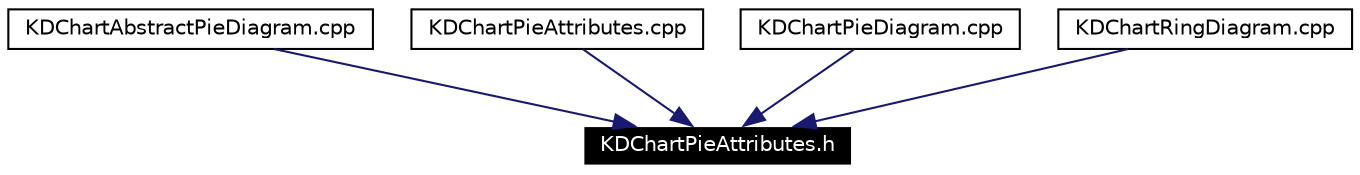 digraph G
{
  edge [fontname="Helvetica",fontsize=10,labelfontname="Helvetica",labelfontsize=10];
  node [fontname="Helvetica",fontsize=10,shape=record];
  Node2420 [label="KDChartPieAttributes.h",height=0.2,width=0.4,color="white", fillcolor="black", style="filled" fontcolor="white"];
  Node2421 -> Node2420 [color="midnightblue",fontsize=10,style="solid",fontname="Helvetica"];
  Node2421 [label="KDChartAbstractPieDiagram.cpp",height=0.2,width=0.4,color="black",URL="$_k_d_chart_abstract_pie_diagram_8cpp.html"];
  Node2422 -> Node2420 [color="midnightblue",fontsize=10,style="solid",fontname="Helvetica"];
  Node2422 [label="KDChartPieAttributes.cpp",height=0.2,width=0.4,color="black",URL="$_k_d_chart_pie_attributes_8cpp.html"];
  Node2423 -> Node2420 [color="midnightblue",fontsize=10,style="solid",fontname="Helvetica"];
  Node2423 [label="KDChartPieDiagram.cpp",height=0.2,width=0.4,color="black",URL="$_k_d_chart_pie_diagram_8cpp.html"];
  Node2424 -> Node2420 [color="midnightblue",fontsize=10,style="solid",fontname="Helvetica"];
  Node2424 [label="KDChartRingDiagram.cpp",height=0.2,width=0.4,color="black",URL="$_k_d_chart_ring_diagram_8cpp.html"];
}
